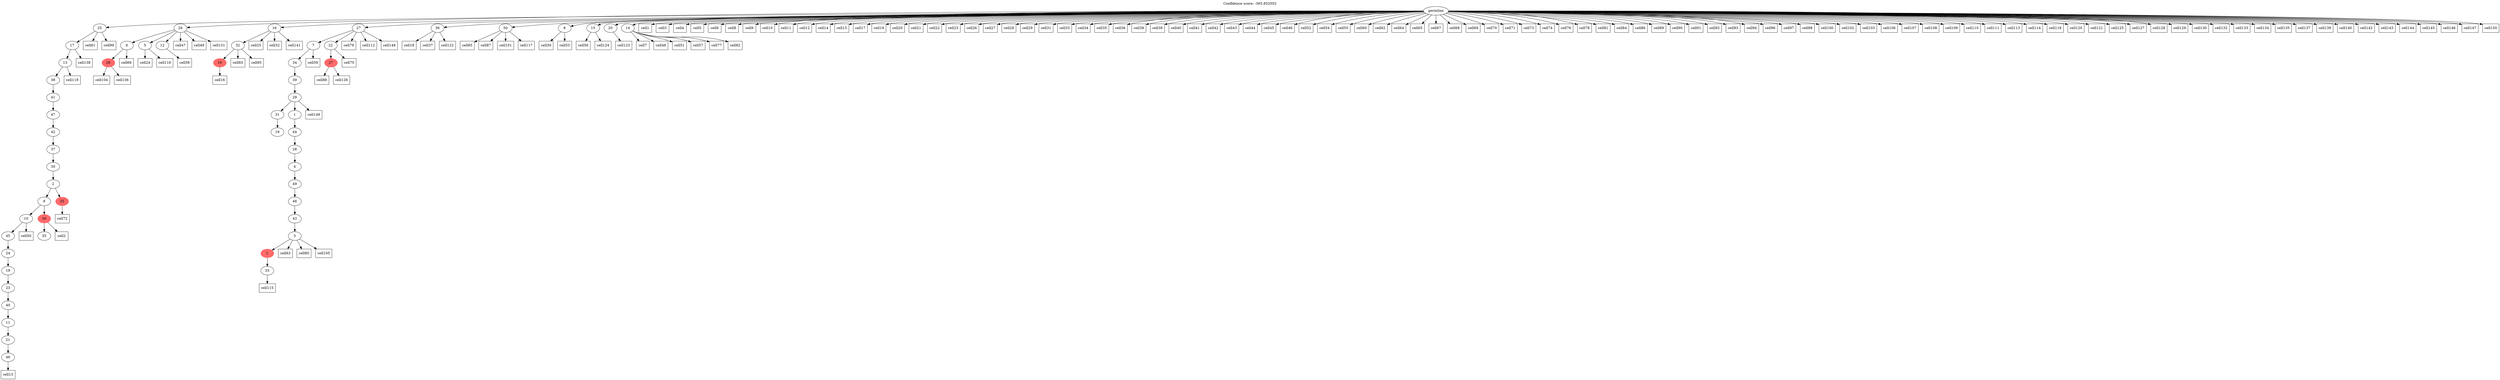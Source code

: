 digraph g {
	"52" -> "53";
	"53" [label="46"];
	"51" -> "52";
	"52" [label="21"];
	"50" -> "51";
	"51" [label="11"];
	"49" -> "50";
	"50" [label="40"];
	"48" -> "49";
	"49" [label="23"];
	"47" -> "48";
	"48" [label="19"];
	"46" -> "47";
	"47" [label="24"];
	"45" -> "46";
	"46" [label="45"];
	"43" -> "44";
	"44" [label="35"];
	"42" -> "43";
	"43" [color=indianred1, style=filled, label="30"];
	"42" -> "45";
	"45" [label="10"];
	"41" -> "42";
	"42" [label="9"];
	"41" -> "54";
	"54" [color=indianred1, style=filled, label="25"];
	"40" -> "41";
	"41" [label="2"];
	"39" -> "40";
	"40" [label="30"];
	"38" -> "39";
	"39" [label="37"];
	"37" -> "38";
	"38" [label="42"];
	"36" -> "37";
	"37" [label="47"];
	"35" -> "36";
	"36" [label="41"];
	"34" -> "35";
	"35" [label="38"];
	"33" -> "34";
	"34" [label="13"];
	"32" -> "33";
	"33" [label="17"];
	"26" -> "27";
	"27" [color=indianred1, style=filled, label="26"];
	"24" -> "25";
	"25" [label="5"];
	"24" -> "26";
	"26" [label="6"];
	"24" -> "28";
	"28" [label="12"];
	"21" -> "22";
	"22" [color=indianred1, style=filled, label="16"];
	"20" -> "21";
	"21" [label="32"];
	"18" -> "19";
	"19" [label="18"];
	"16" -> "17";
	"17" [label="33"];
	"15" -> "16";
	"16" [color=indianred1, style=filled, label="1"];
	"14" -> "15";
	"15" [label="3"];
	"13" -> "14";
	"14" [label="43"];
	"12" -> "13";
	"13" [label="48"];
	"11" -> "12";
	"12" [label="49"];
	"10" -> "11";
	"11" [label="4"];
	"9" -> "10";
	"10" [label="28"];
	"8" -> "9";
	"9" [label="44"];
	"7" -> "8";
	"8" [label="1"];
	"7" -> "18";
	"18" [label="31"];
	"6" -> "7";
	"7" [label="29"];
	"5" -> "6";
	"6" [label="39"];
	"4" -> "5";
	"5" [label="34"];
	"2" -> "3";
	"3" [color=indianred1, style=filled, label="27"];
	"1" -> "2";
	"2" [label="22"];
	"1" -> "4";
	"4" [label="7"];
	"0" -> "1";
	"1" [label="27"];
	"0" -> "20";
	"20" [label="16"];
	"0" -> "23";
	"23" [label="36"];
	"0" -> "24";
	"24" [label="26"];
	"0" -> "29";
	"29" [label="50"];
	"0" -> "30";
	"30" [label="8"];
	"0" -> "31";
	"31" [label="15"];
	"0" -> "32";
	"32" [label="25"];
	"0" -> "55";
	"55" [label="20"];
	"0" -> "56";
	"56" [label="14"];
	"0" [label="germline"];
	"0" -> "cell1";
	"cell1" [shape=box];
	"43" -> "cell2";
	"cell2" [shape=box];
	"0" -> "cell3";
	"cell3" [shape=box];
	"0" -> "cell4";
	"cell4" [shape=box];
	"0" -> "cell5";
	"cell5" [shape=box];
	"0" -> "cell6";
	"cell6" [shape=box];
	"56" -> "cell7";
	"cell7" [shape=box];
	"0" -> "cell8";
	"cell8" [shape=box];
	"0" -> "cell9";
	"cell9" [shape=box];
	"0" -> "cell10";
	"cell10" [shape=box];
	"0" -> "cell11";
	"cell11" [shape=box];
	"0" -> "cell12";
	"cell12" [shape=box];
	"53" -> "cell13";
	"cell13" [shape=box];
	"0" -> "cell14";
	"cell14" [shape=box];
	"0" -> "cell15";
	"cell15" [shape=box];
	"22" -> "cell16";
	"cell16" [shape=box];
	"0" -> "cell17";
	"cell17" [shape=box];
	"23" -> "cell18";
	"cell18" [shape=box];
	"0" -> "cell19";
	"cell19" [shape=box];
	"0" -> "cell20";
	"cell20" [shape=box];
	"0" -> "cell21";
	"cell21" [shape=box];
	"0" -> "cell22";
	"cell22" [shape=box];
	"0" -> "cell23";
	"cell23" [shape=box];
	"25" -> "cell24";
	"cell24" [shape=box];
	"20" -> "cell25";
	"cell25" [shape=box];
	"0" -> "cell26";
	"cell26" [shape=box];
	"0" -> "cell27";
	"cell27" [shape=box];
	"0" -> "cell28";
	"cell28" [shape=box];
	"0" -> "cell29";
	"cell29" [shape=box];
	"30" -> "cell30";
	"cell30" [shape=box];
	"0" -> "cell31";
	"cell31" [shape=box];
	"20" -> "cell32";
	"cell32" [shape=box];
	"0" -> "cell33";
	"cell33" [shape=box];
	"0" -> "cell34";
	"cell34" [shape=box];
	"0" -> "cell35";
	"cell35" [shape=box];
	"0" -> "cell36";
	"cell36" [shape=box];
	"23" -> "cell37";
	"cell37" [shape=box];
	"0" -> "cell38";
	"cell38" [shape=box];
	"0" -> "cell39";
	"cell39" [shape=box];
	"0" -> "cell40";
	"cell40" [shape=box];
	"0" -> "cell41";
	"cell41" [shape=box];
	"0" -> "cell42";
	"cell42" [shape=box];
	"0" -> "cell43";
	"cell43" [shape=box];
	"0" -> "cell44";
	"cell44" [shape=box];
	"0" -> "cell45";
	"cell45" [shape=box];
	"0" -> "cell46";
	"cell46" [shape=box];
	"24" -> "cell47";
	"cell47" [shape=box];
	"56" -> "cell48";
	"cell48" [shape=box];
	"24" -> "cell49";
	"cell49" [shape=box];
	"45" -> "cell50";
	"cell50" [shape=box];
	"56" -> "cell51";
	"cell51" [shape=box];
	"0" -> "cell52";
	"cell52" [shape=box];
	"30" -> "cell53";
	"cell53" [shape=box];
	"0" -> "cell54";
	"cell54" [shape=box];
	"0" -> "cell55";
	"cell55" [shape=box];
	"31" -> "cell56";
	"cell56" [shape=box];
	"56" -> "cell57";
	"cell57" [shape=box];
	"28" -> "cell58";
	"cell58" [shape=box];
	"4" -> "cell59";
	"cell59" [shape=box];
	"0" -> "cell60";
	"cell60" [shape=box];
	"32" -> "cell61";
	"cell61" [shape=box];
	"0" -> "cell62";
	"cell62" [shape=box];
	"15" -> "cell63";
	"cell63" [shape=box];
	"0" -> "cell64";
	"cell64" [shape=box];
	"0" -> "cell65";
	"cell65" [shape=box];
	"26" -> "cell66";
	"cell66" [shape=box];
	"0" -> "cell67";
	"cell67" [shape=box];
	"0" -> "cell68";
	"cell68" [shape=box];
	"0" -> "cell69";
	"cell69" [shape=box];
	"0" -> "cell70";
	"cell70" [shape=box];
	"0" -> "cell71";
	"cell71" [shape=box];
	"54" -> "cell72";
	"cell72" [shape=box];
	"0" -> "cell73";
	"cell73" [shape=box];
	"0" -> "cell74";
	"cell74" [shape=box];
	"2" -> "cell75";
	"cell75" [shape=box];
	"0" -> "cell76";
	"cell76" [shape=box];
	"56" -> "cell77";
	"cell77" [shape=box];
	"0" -> "cell78";
	"cell78" [shape=box];
	"1" -> "cell79";
	"cell79" [shape=box];
	"15" -> "cell80";
	"cell80" [shape=box];
	"0" -> "cell81";
	"cell81" [shape=box];
	"56" -> "cell82";
	"cell82" [shape=box];
	"21" -> "cell83";
	"cell83" [shape=box];
	"0" -> "cell84";
	"cell84" [shape=box];
	"29" -> "cell85";
	"cell85" [shape=box];
	"0" -> "cell86";
	"cell86" [shape=box];
	"29" -> "cell87";
	"cell87" [shape=box];
	"3" -> "cell88";
	"cell88" [shape=box];
	"0" -> "cell89";
	"cell89" [shape=box];
	"0" -> "cell90";
	"cell90" [shape=box];
	"0" -> "cell91";
	"cell91" [shape=box];
	"0" -> "cell92";
	"cell92" [shape=box];
	"0" -> "cell93";
	"cell93" [shape=box];
	"0" -> "cell94";
	"cell94" [shape=box];
	"21" -> "cell95";
	"cell95" [shape=box];
	"0" -> "cell96";
	"cell96" [shape=box];
	"0" -> "cell97";
	"cell97" [shape=box];
	"0" -> "cell98";
	"cell98" [shape=box];
	"32" -> "cell99";
	"cell99" [shape=box];
	"0" -> "cell100";
	"cell100" [shape=box];
	"29" -> "cell101";
	"cell101" [shape=box];
	"0" -> "cell102";
	"cell102" [shape=box];
	"0" -> "cell103";
	"cell103" [shape=box];
	"27" -> "cell104";
	"cell104" [shape=box];
	"15" -> "cell105";
	"cell105" [shape=box];
	"0" -> "cell106";
	"cell106" [shape=box];
	"0" -> "cell107";
	"cell107" [shape=box];
	"0" -> "cell108";
	"cell108" [shape=box];
	"0" -> "cell109";
	"cell109" [shape=box];
	"0" -> "cell110";
	"cell110" [shape=box];
	"0" -> "cell111";
	"cell111" [shape=box];
	"1" -> "cell112";
	"cell112" [shape=box];
	"0" -> "cell113";
	"cell113" [shape=box];
	"0" -> "cell114";
	"cell114" [shape=box];
	"17" -> "cell115";
	"cell115" [shape=box];
	"25" -> "cell116";
	"cell116" [shape=box];
	"29" -> "cell117";
	"cell117" [shape=box];
	"0" -> "cell118";
	"cell118" [shape=box];
	"34" -> "cell119";
	"cell119" [shape=box];
	"0" -> "cell120";
	"cell120" [shape=box];
	"0" -> "cell121";
	"cell121" [shape=box];
	"23" -> "cell122";
	"cell122" [shape=box];
	"55" -> "cell123";
	"cell123" [shape=box];
	"31" -> "cell124";
	"cell124" [shape=box];
	"0" -> "cell125";
	"cell125" [shape=box];
	"3" -> "cell126";
	"cell126" [shape=box];
	"0" -> "cell127";
	"cell127" [shape=box];
	"0" -> "cell128";
	"cell128" [shape=box];
	"0" -> "cell129";
	"cell129" [shape=box];
	"0" -> "cell130";
	"cell130" [shape=box];
	"24" -> "cell131";
	"cell131" [shape=box];
	"0" -> "cell132";
	"cell132" [shape=box];
	"0" -> "cell133";
	"cell133" [shape=box];
	"0" -> "cell134";
	"cell134" [shape=box];
	"0" -> "cell135";
	"cell135" [shape=box];
	"27" -> "cell136";
	"cell136" [shape=box];
	"0" -> "cell137";
	"cell137" [shape=box];
	"33" -> "cell138";
	"cell138" [shape=box];
	"0" -> "cell139";
	"cell139" [shape=box];
	"0" -> "cell140";
	"cell140" [shape=box];
	"20" -> "cell141";
	"cell141" [shape=box];
	"0" -> "cell142";
	"cell142" [shape=box];
	"0" -> "cell143";
	"cell143" [shape=box];
	"0" -> "cell144";
	"cell144" [shape=box];
	"0" -> "cell145";
	"cell145" [shape=box];
	"0" -> "cell146";
	"cell146" [shape=box];
	"0" -> "cell147";
	"cell147" [shape=box];
	"1" -> "cell148";
	"cell148" [shape=box];
	"7" -> "cell149";
	"cell149" [shape=box];
	"0" -> "cell150";
	"cell150" [shape=box];
	labelloc="t";
	label="Confidence score: -365.852052";
}

